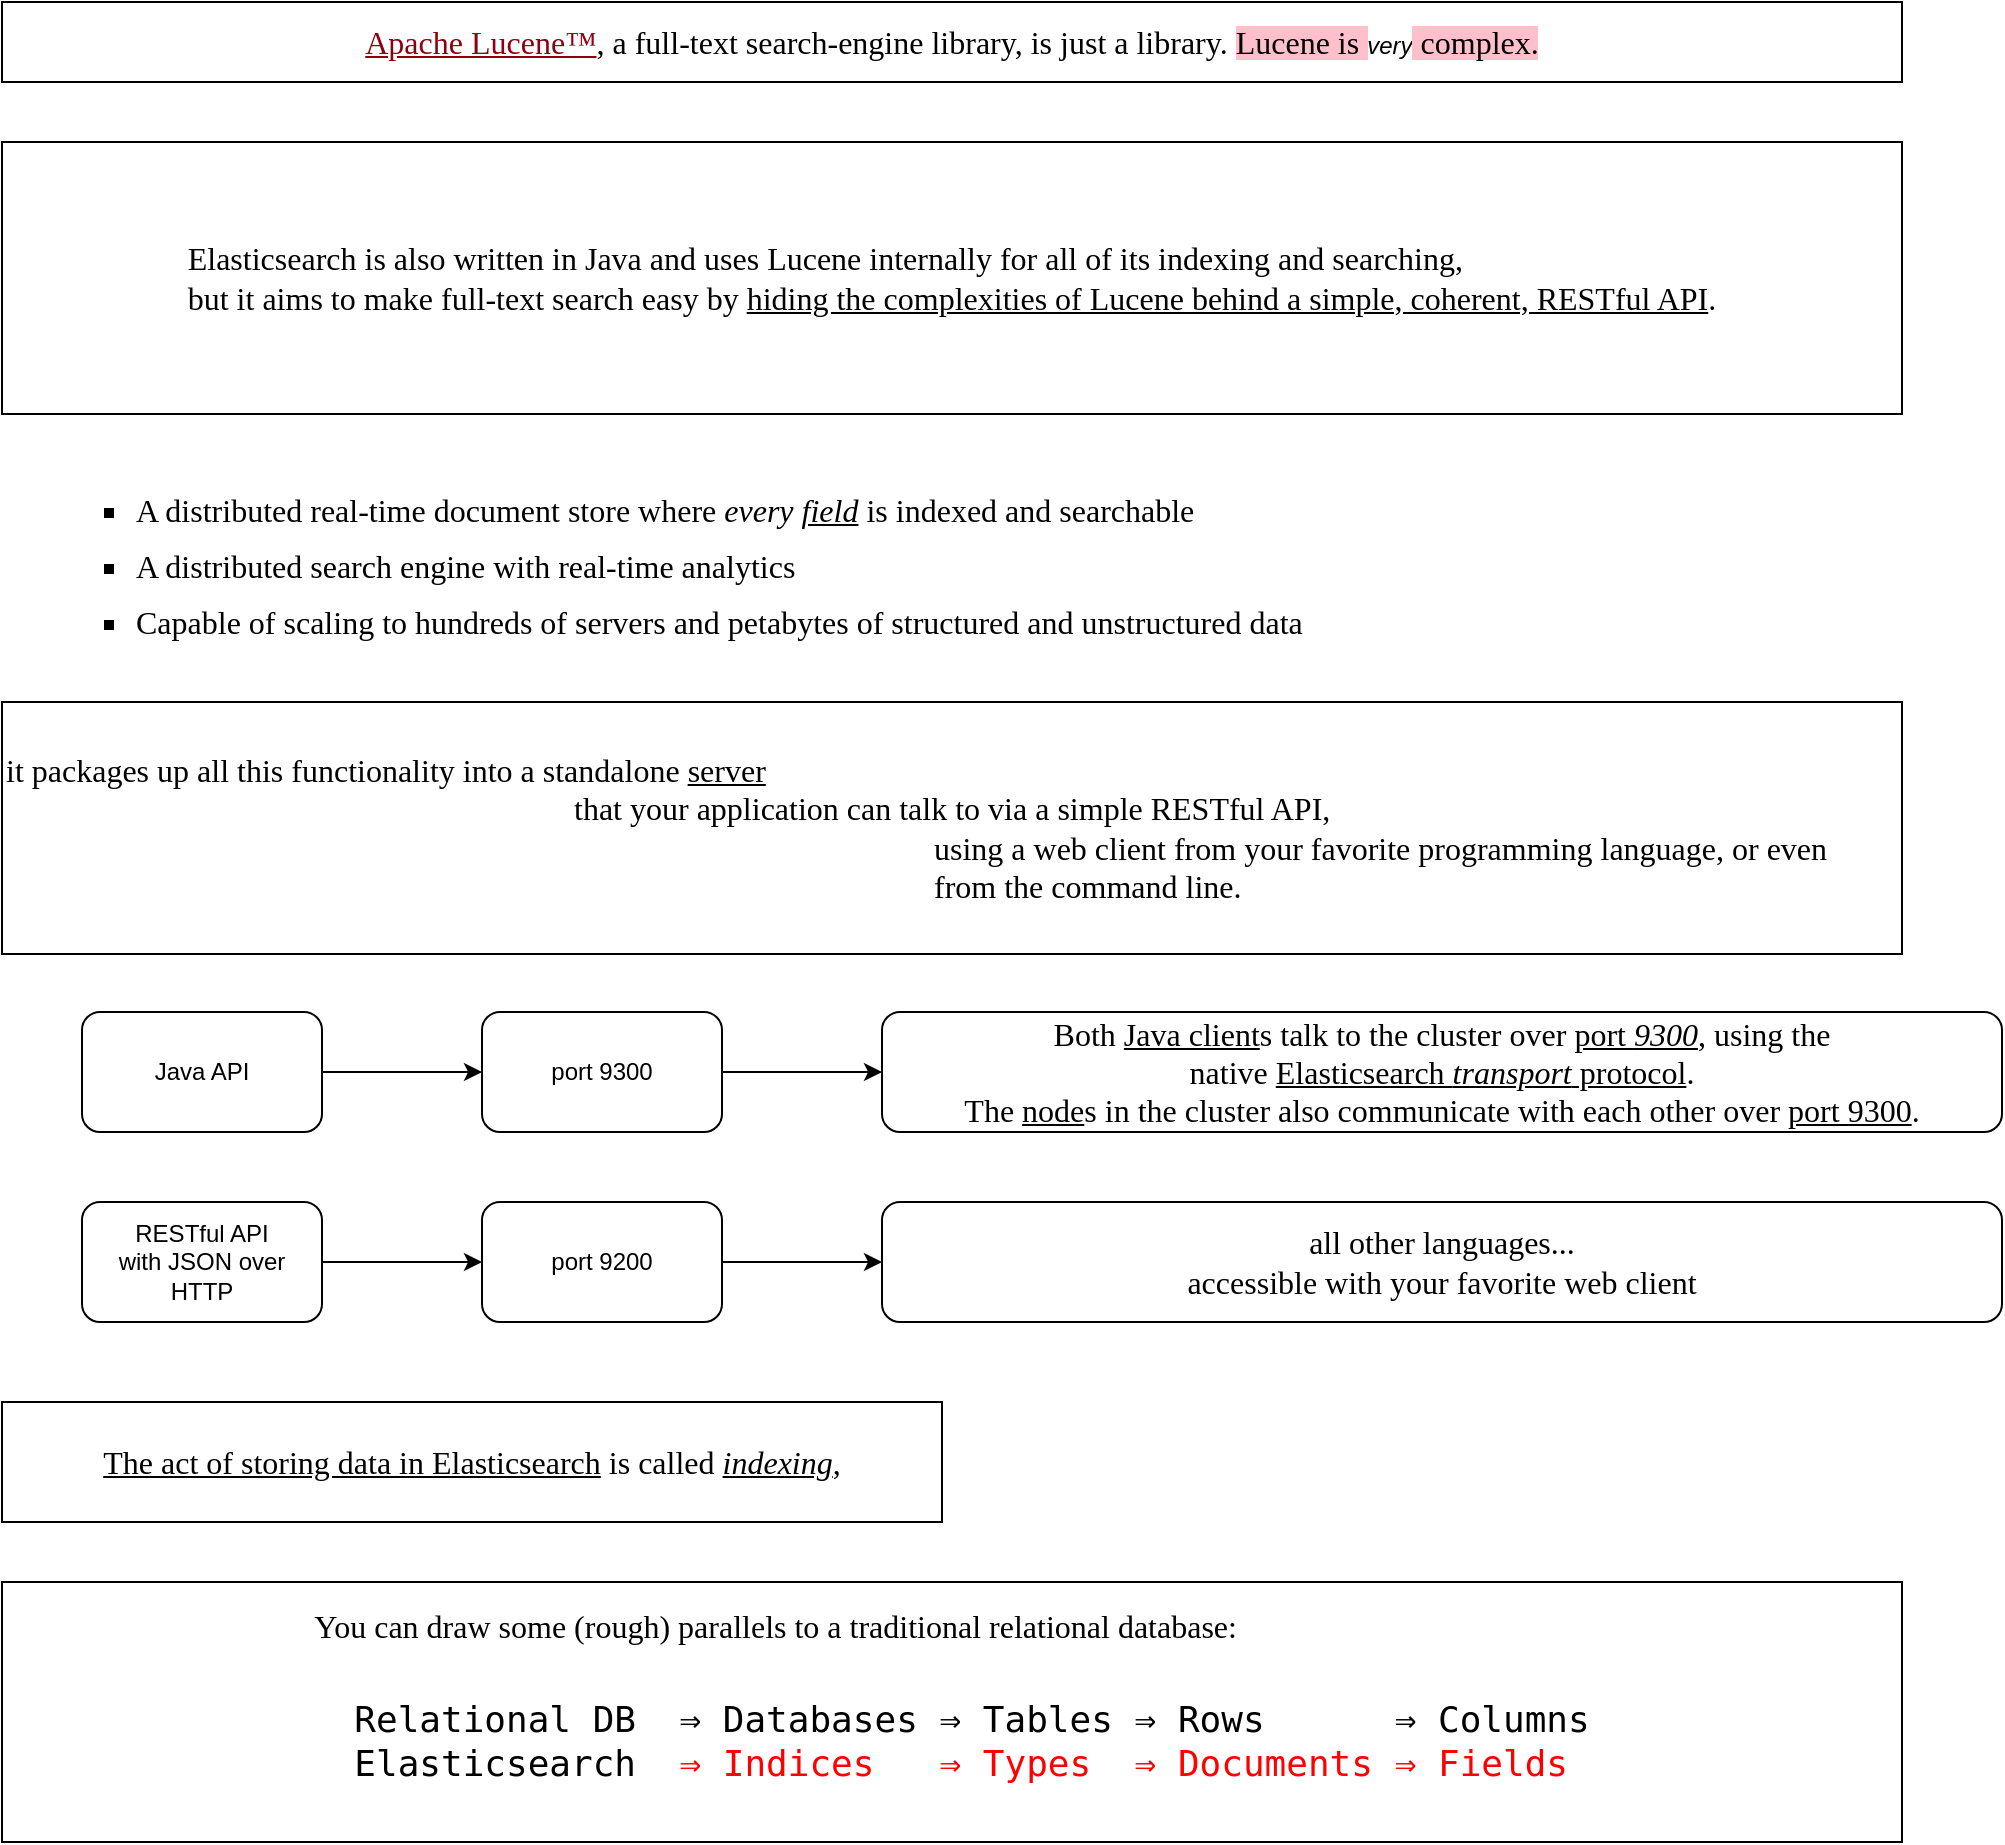 <mxfile version="14.8.0" type="device"><diagram id="fZIuPTWd5erCJSMtZS1x" name="Page-1"><mxGraphModel dx="1219" dy="1267" grid="1" gridSize="10" guides="1" tooltips="1" connect="1" arrows="1" fold="1" page="1" pageScale="1" pageWidth="1654" pageHeight="1169" math="0" shadow="0"><root><mxCell id="0"/><mxCell id="1" parent="0"/><mxCell id="dm0lHSrvUZwyCnEH5Zhq-5" value="&lt;div style=&quot;text-align: left&quot;&gt;&lt;a href=&quot;https://lucene.apache.org/core/&quot; class=&quot;calibre4&quot; style=&quot;background: transparent ; border-style: none ; border-width: 0px ; color: rgb(142 , 0 , 18) ; font-size: 16px ; margin: 0px ; outline: 0px ; padding: 0px ; vertical-align: baseline ; font-family: serif , &amp;#34;dejavuserif&amp;#34;&quot;&gt;Apache Lucene™&lt;/a&gt;&lt;span style=&quot;font-family: serif , &amp;#34;dejavuserif&amp;#34; ; font-size: 16px&quot;&gt;, a full-text search-engine library,&amp;nbsp;&lt;/span&gt;&lt;span style=&quot;font-family: serif , &amp;#34;dejavuserif&amp;#34; ; font-size: 16px&quot;&gt;is just a library.&amp;nbsp;&lt;/span&gt;&lt;span style=&quot;font-family: serif , &amp;#34;dejavuserif&amp;#34; ; font-size: 16px ; background-color: pink&quot;&gt;Lucene is&amp;nbsp;&lt;/span&gt;&lt;em class=&quot;calibre6&quot; style=&quot;font-family: inherit ; font-size: 1em ; background: transparent ; border-style: none ; border-width: 0px ; margin: 0px ; outline: 0px ; padding: 0px ; vertical-align: baseline&quot;&gt;very&lt;/em&gt;&lt;span style=&quot;font-family: serif , &amp;#34;dejavuserif&amp;#34; ; font-size: 16px ; background-color: pink&quot;&gt;&amp;nbsp;complex.&lt;/span&gt;&lt;/div&gt;" style="rounded=0;whiteSpace=wrap;html=1;" vertex="1" parent="1"><mxGeometry x="20" y="20" width="950" height="40" as="geometry"/></mxCell><mxCell id="dm0lHSrvUZwyCnEH5Zhq-7" value="&lt;div&gt;&lt;div style=&quot;text-align: left&quot;&gt;&lt;span style=&quot;font-family: serif , &amp;#34;dejavuserif&amp;#34; ; font-size: 16px&quot;&gt;Elasticsearch is also written in Java&lt;/span&gt;&lt;a id=&quot;calibre_link-1498&quot; class=&quot;calibre4&quot; style=&quot;background: transparent ; border-style: none ; border-width: 0px ; color: rgb(142 , 0 , 18) ; font-size: 16px ; margin: 0px ; outline: 0px ; padding: 0px ; vertical-align: baseline ; font-family: serif , &amp;#34;dejavuserif&amp;#34;&quot;&gt;&lt;/a&gt;&lt;span style=&quot;font-family: serif , &amp;#34;dejavuserif&amp;#34; ; font-size: 16px&quot;&gt;&amp;nbsp;and uses Lucene internally for all of its indexing and searching,&lt;/span&gt;&lt;/div&gt;&lt;span style=&quot;font-family: serif , &amp;#34;dejavuserif&amp;#34; ; font-size: 16px&quot;&gt;&lt;div style=&quot;text-align: left&quot;&gt;&lt;span&gt;but it aims to make full-text search easy by&amp;nbsp;&lt;/span&gt;&lt;u&gt;hiding the complexities of Lucene behind a simple, coherent, RESTful API&lt;/u&gt;&lt;span&gt;.&lt;/span&gt;&lt;/div&gt;&lt;/span&gt;&lt;/div&gt;" style="rounded=0;whiteSpace=wrap;html=1;" vertex="1" parent="1"><mxGeometry x="20" y="90" width="950" height="136" as="geometry"/></mxCell><mxCell id="dm0lHSrvUZwyCnEH5Zhq-9" value="&lt;ul class=&quot;stafflist&quot; style=&quot;background: transparent; border-style: none; border-width: 0px; display: block; font-size: 16px; list-style-type: square; margin: 8px 0px 8px 5px; outline: 0px; padding: 0px 0px 0px 20px; vertical-align: baseline; color: rgb(0, 0, 0); font-family: serif, dejavuserif; font-style: normal; font-weight: 400; letter-spacing: normal; text-align: left; text-indent: 0px; text-transform: none; word-spacing: 0px;&quot;&gt;&lt;li class=&quot;calibre5&quot; style=&quot;background: transparent ; border-style: none ; border-width: 0px ; display: list-item ; font-size: 1em ; margin: 0px 0px 0.25em ; outline: 0px ; padding: 0px ; text-align: left ; vertical-align: baseline&quot;&gt;&lt;p class=&quot;author&quot; style=&quot;background: transparent ; border-style: none ; border-width: 0px ; display: block ; font-size: 1em ; line-height: 20px ; margin: 8px 0px 0px ; outline: 0px ; padding: 0px ; text-align: left ; vertical-align: baseline&quot;&gt;A distributed real-time document store where&lt;span&gt;&amp;nbsp;&lt;/span&gt;&lt;em class=&quot;calibre6&quot; style=&quot;background: transparent ; border-style: none ; border-width: 0px ; font-family: inherit ; font-size: 1em ; font-style: italic ; margin: 0px ; outline: 0px ; padding: 0px ; vertical-align: baseline&quot;&gt;every&lt;span&gt;&amp;nbsp;&lt;/span&gt;&lt;u&gt;field&lt;/u&gt;&lt;/em&gt;&lt;span&gt;&amp;nbsp;&lt;/span&gt;is indexed and searchable&lt;/p&gt;&lt;/li&gt;&lt;li class=&quot;calibre5&quot; style=&quot;background: transparent ; border-style: none ; border-width: 0px ; display: list-item ; font-size: 1em ; margin: 0px 0px 0.25em ; outline: 0px ; padding: 0px ; text-align: left ; vertical-align: baseline&quot;&gt;&lt;p class=&quot;author&quot; style=&quot;background: transparent ; border-style: none ; border-width: 0px ; display: block ; font-size: 1em ; line-height: 20px ; margin: 8px 0px 0px ; outline: 0px ; padding: 0px ; text-align: left ; vertical-align: baseline&quot;&gt;A distributed search engine with real-time analytics&lt;/p&gt;&lt;/li&gt;&lt;li class=&quot;calibre5&quot; style=&quot;background: transparent ; border-style: none ; border-width: 0px ; display: list-item ; font-size: 1em ; margin: 0px 0px 0.25em ; outline: 0px ; padding: 0px ; text-align: left ; vertical-align: baseline&quot;&gt;&lt;p class=&quot;author&quot; style=&quot;background: transparent ; border-style: none ; border-width: 0px ; display: block ; font-size: 1em ; line-height: 20px ; margin: 8px 0px 0px ; outline: 0px ; padding: 0px ; text-align: left ; vertical-align: baseline&quot;&gt;Capable of scaling to hundreds of servers and petabytes of structured and unstructured data&lt;/p&gt;&lt;/li&gt;&lt;/ul&gt;" style="text;whiteSpace=wrap;html=1;" vertex="1" parent="1"><mxGeometry x="60" y="250" width="760" height="96" as="geometry"/></mxCell><mxCell id="dm0lHSrvUZwyCnEH5Zhq-11" value="&lt;span style=&quot;font-family: serif , &amp;#34;dejavuserif&amp;#34; ; font-size: 16px&quot;&gt;it packages up all this functionality into a standalone&amp;nbsp;&lt;/span&gt;&lt;u style=&quot;font-family: serif , &amp;#34;dejavuserif&amp;#34; ; font-size: 16px&quot;&gt;server&lt;/u&gt;&lt;br style=&quot;font-family: serif , &amp;#34;dejavuserif&amp;#34; ; font-size: 16px&quot;&gt;&lt;span style=&quot;font-family: serif , &amp;#34;dejavuserif&amp;#34; ; font-size: 16px&quot;&gt;&amp;nbsp; &amp;nbsp; &amp;nbsp; &amp;nbsp; &amp;nbsp; &amp;nbsp; &amp;nbsp; &amp;nbsp; &amp;nbsp; &amp;nbsp; &amp;nbsp; &amp;nbsp; &amp;nbsp; &amp;nbsp; &amp;nbsp; &amp;nbsp; &amp;nbsp; &amp;nbsp; &amp;nbsp; &amp;nbsp; &amp;nbsp; &amp;nbsp; &amp;nbsp; &amp;nbsp; &amp;nbsp; &amp;nbsp; &amp;nbsp; &amp;nbsp; &amp;nbsp; &amp;nbsp; &amp;nbsp; &amp;nbsp; &amp;nbsp; &amp;nbsp; &amp;nbsp; &amp;nbsp;that your application can talk to via a simple RESTful API,&amp;nbsp;&lt;br&gt;&amp;nbsp; &amp;nbsp; &amp;nbsp; &amp;nbsp; &amp;nbsp; &amp;nbsp; &amp;nbsp; &amp;nbsp; &amp;nbsp; &amp;nbsp; &amp;nbsp; &amp;nbsp; &amp;nbsp; &amp;nbsp; &amp;nbsp; &amp;nbsp; &amp;nbsp; &amp;nbsp; &amp;nbsp; &amp;nbsp; &amp;nbsp; &amp;nbsp; &amp;nbsp; &amp;nbsp; &amp;nbsp; &amp;nbsp; &amp;nbsp; &amp;nbsp; &amp;nbsp; &amp;nbsp; &amp;nbsp; &amp;nbsp; &amp;nbsp; &amp;nbsp; &amp;nbsp; &amp;nbsp; &amp;nbsp; &amp;nbsp; &amp;nbsp; &amp;nbsp; &amp;nbsp; &amp;nbsp; &amp;nbsp; &amp;nbsp; &amp;nbsp; &amp;nbsp; &amp;nbsp; &amp;nbsp; &amp;nbsp; &amp;nbsp; &amp;nbsp; &amp;nbsp; &amp;nbsp; &amp;nbsp; &amp;nbsp; &amp;nbsp; &amp;nbsp; &amp;nbsp; using a web client from your favorite programming language, or even&lt;br&gt;&amp;nbsp; &amp;nbsp; &amp;nbsp; &amp;nbsp; &amp;nbsp; &amp;nbsp; &amp;nbsp; &amp;nbsp; &amp;nbsp; &amp;nbsp; &amp;nbsp; &amp;nbsp; &amp;nbsp; &amp;nbsp; &amp;nbsp; &amp;nbsp; &amp;nbsp; &amp;nbsp; &amp;nbsp; &amp;nbsp; &amp;nbsp; &amp;nbsp; &amp;nbsp; &amp;nbsp; &amp;nbsp; &amp;nbsp; &amp;nbsp; &amp;nbsp; &amp;nbsp; &amp;nbsp; &amp;nbsp; &amp;nbsp; &amp;nbsp; &amp;nbsp; &amp;nbsp; &amp;nbsp; &amp;nbsp; &amp;nbsp; &amp;nbsp; &amp;nbsp; &amp;nbsp; &amp;nbsp; &amp;nbsp; &amp;nbsp; &amp;nbsp; &amp;nbsp; &amp;nbsp; &amp;nbsp; &amp;nbsp; &amp;nbsp; &amp;nbsp; &amp;nbsp; &amp;nbsp; &amp;nbsp; &amp;nbsp; &amp;nbsp; &amp;nbsp; &amp;nbsp;&amp;nbsp;from the command line.&lt;/span&gt;" style="rounded=0;whiteSpace=wrap;html=1;align=left;" vertex="1" parent="1"><mxGeometry x="20" y="370" width="950" height="126" as="geometry"/></mxCell><mxCell id="dm0lHSrvUZwyCnEH5Zhq-14" value="" style="edgeStyle=orthogonalEdgeStyle;rounded=0;orthogonalLoop=1;jettySize=auto;html=1;" edge="1" parent="1" source="dm0lHSrvUZwyCnEH5Zhq-12" target="dm0lHSrvUZwyCnEH5Zhq-13"><mxGeometry relative="1" as="geometry"/></mxCell><mxCell id="dm0lHSrvUZwyCnEH5Zhq-12" value="Java API" style="rounded=1;whiteSpace=wrap;html=1;" vertex="1" parent="1"><mxGeometry x="60" y="525" width="120" height="60" as="geometry"/></mxCell><mxCell id="dm0lHSrvUZwyCnEH5Zhq-16" value="" style="edgeStyle=orthogonalEdgeStyle;rounded=0;orthogonalLoop=1;jettySize=auto;html=1;" edge="1" parent="1" source="dm0lHSrvUZwyCnEH5Zhq-13" target="dm0lHSrvUZwyCnEH5Zhq-15"><mxGeometry relative="1" as="geometry"/></mxCell><mxCell id="dm0lHSrvUZwyCnEH5Zhq-13" value="port 9300" style="whiteSpace=wrap;html=1;rounded=1;" vertex="1" parent="1"><mxGeometry x="260" y="525" width="120" height="60" as="geometry"/></mxCell><mxCell id="dm0lHSrvUZwyCnEH5Zhq-15" value="&lt;span style=&quot;font-family: serif , &amp;#34;dejavuserif&amp;#34; ; font-size: 16px ; text-align: left&quot;&gt;Both&amp;nbsp;&lt;/span&gt;&lt;u style=&quot;font-family: serif , &amp;#34;dejavuserif&amp;#34; ; font-size: 16px ; text-align: left&quot;&gt;Java client&lt;/u&gt;&lt;span style=&quot;font-family: serif , &amp;#34;dejavuserif&amp;#34; ; font-size: 16px ; text-align: left&quot;&gt;s talk to the cluster over&amp;nbsp;&lt;/span&gt;&lt;u style=&quot;font-family: serif , &amp;#34;dejavuserif&amp;#34; ; font-size: 16px ; text-align: left&quot;&gt;port&amp;nbsp;&lt;em class=&quot;calibre6&quot; style=&quot;background: transparent ; border-style: none ; border-width: 0px ; font-family: inherit ; font-size: 1em ; margin: 0px ; outline: 0px ; padding: 0px ; vertical-align: baseline&quot;&gt;9300&lt;/em&gt;&lt;/u&gt;&lt;span style=&quot;font-family: serif , &amp;#34;dejavuserif&amp;#34; ; font-size: 16px ; text-align: left&quot;&gt;, using&lt;/span&gt;&lt;a id=&quot;calibre_link-1522&quot; class=&quot;calibre4&quot; style=&quot;background: transparent ; border-style: none ; border-width: 0px ; color: rgb(142 , 0 , 18) ; font-size: 16px ; margin: 0px ; outline: 0px ; padding: 0px ; vertical-align: baseline ; font-family: serif , &amp;#34;dejavuserif&amp;#34; ; text-align: left&quot;&gt;&lt;/a&gt;&lt;span style=&quot;font-family: serif , &amp;#34;dejavuserif&amp;#34; ; font-size: 16px ; text-align: left&quot;&gt;&amp;nbsp;the native&amp;nbsp;&lt;/span&gt;&lt;u style=&quot;font-family: serif , &amp;#34;dejavuserif&amp;#34; ; font-size: 16px ; text-align: left&quot;&gt;Elasticsearch&amp;nbsp;&lt;em class=&quot;calibre6&quot; style=&quot;background: transparent ; border-style: none ; border-width: 0px ; font-family: inherit ; font-size: 1em ; margin: 0px ; outline: 0px ; padding: 0px ; vertical-align: baseline&quot;&gt;transport&lt;/em&gt;&amp;nbsp;protocol&lt;/u&gt;&lt;span style=&quot;font-family: serif , &amp;#34;dejavuserif&amp;#34; ; font-size: 16px ; text-align: left&quot;&gt;.&lt;/span&gt;&lt;br style=&quot;font-family: serif , &amp;#34;dejavuserif&amp;#34; ; font-size: 16px ; text-align: left&quot;&gt;&lt;span style=&quot;font-family: serif , &amp;#34;dejavuserif&amp;#34; ; font-size: 16px ; text-align: left&quot;&gt;The&amp;nbsp;&lt;/span&gt;&lt;u style=&quot;font-family: serif , &amp;#34;dejavuserif&amp;#34; ; font-size: 16px ; text-align: left&quot;&gt;node&lt;/u&gt;&lt;span style=&quot;font-family: serif , &amp;#34;dejavuserif&amp;#34; ; font-size: 16px ; text-align: left&quot;&gt;s in the cluster also communicate with each other over&amp;nbsp;&lt;/span&gt;&lt;u style=&quot;font-family: serif , &amp;#34;dejavuserif&amp;#34; ; font-size: 16px ; text-align: left&quot;&gt;port 9300&lt;/u&gt;&lt;span style=&quot;font-family: serif , &amp;#34;dejavuserif&amp;#34; ; font-size: 16px ; text-align: left&quot;&gt;.&lt;/span&gt;" style="whiteSpace=wrap;html=1;rounded=1;" vertex="1" parent="1"><mxGeometry x="460" y="525" width="560" height="60" as="geometry"/></mxCell><mxCell id="dm0lHSrvUZwyCnEH5Zhq-19" value="" style="edgeStyle=orthogonalEdgeStyle;rounded=0;orthogonalLoop=1;jettySize=auto;html=1;" edge="1" parent="1" source="dm0lHSrvUZwyCnEH5Zhq-17" target="dm0lHSrvUZwyCnEH5Zhq-18"><mxGeometry relative="1" as="geometry"/></mxCell><mxCell id="dm0lHSrvUZwyCnEH5Zhq-17" value="RESTful API&lt;br&gt;with JSON over HTTP" style="rounded=1;whiteSpace=wrap;html=1;" vertex="1" parent="1"><mxGeometry x="60" y="620" width="120" height="60" as="geometry"/></mxCell><mxCell id="dm0lHSrvUZwyCnEH5Zhq-21" value="" style="edgeStyle=orthogonalEdgeStyle;rounded=0;orthogonalLoop=1;jettySize=auto;html=1;" edge="1" parent="1" source="dm0lHSrvUZwyCnEH5Zhq-18" target="dm0lHSrvUZwyCnEH5Zhq-20"><mxGeometry relative="1" as="geometry"/></mxCell><mxCell id="dm0lHSrvUZwyCnEH5Zhq-18" value="port 9200" style="rounded=1;whiteSpace=wrap;html=1;" vertex="1" parent="1"><mxGeometry x="260" y="620" width="120" height="60" as="geometry"/></mxCell><mxCell id="dm0lHSrvUZwyCnEH5Zhq-20" value="&lt;span style=&quot;text-align: left&quot;&gt;&lt;font face=&quot;serif, dejavuserif&quot;&gt;&lt;span style=&quot;font-size: 16px&quot;&gt;all other languages...&lt;/span&gt;&lt;/font&gt;&lt;br&gt;&lt;font face=&quot;serif, dejavuserif&quot;&gt;&lt;span style=&quot;font-size: 16px&quot;&gt;accessible with your favorite web client&lt;/span&gt;&lt;/font&gt;&lt;br&gt;&lt;/span&gt;" style="rounded=1;whiteSpace=wrap;html=1;" vertex="1" parent="1"><mxGeometry x="460" y="620" width="560" height="60" as="geometry"/></mxCell><mxCell id="dm0lHSrvUZwyCnEH5Zhq-24" value="&lt;u style=&quot;font-family: serif , &amp;#34;dejavuserif&amp;#34; ; font-size: 16px ; text-align: left&quot;&gt;The act of storing data in Elasticsearch&lt;/u&gt;&lt;span style=&quot;font-family: serif , &amp;#34;dejavuserif&amp;#34; ; font-size: 16px ; text-align: left&quot;&gt;&amp;nbsp;is called&amp;nbsp;&lt;/span&gt;&lt;em class=&quot;calibre6&quot; style=&quot;background: transparent ; border-style: none ; border-width: 0px ; font-family: serif , &amp;#34;dejavuserif&amp;#34; ; font-size: 16px ; margin: 0px ; outline: 0px ; padding: 0px ; vertical-align: baseline ; text-align: left&quot;&gt;&lt;u&gt;indexing&lt;/u&gt;&lt;/em&gt;&lt;span style=&quot;font-family: serif , &amp;#34;dejavuserif&amp;#34; ; font-size: 16px ; text-align: left&quot;&gt;,&lt;/span&gt;" style="rounded=0;whiteSpace=wrap;html=1;" vertex="1" parent="1"><mxGeometry x="20" y="720" width="470" height="60" as="geometry"/></mxCell><mxCell id="dm0lHSrvUZwyCnEH5Zhq-25" value="&lt;p class=&quot;author&quot; style=&quot;background: transparent ; border-style: none ; border-width: 0px ; font-size: 16px ; line-height: 20px ; margin: 8px 0px 0px ; outline: 0px ; padding: 0px ; text-align: left ; vertical-align: baseline ; font-family: serif , &amp;#34;dejavuserif&amp;#34;&quot;&gt;You can draw some (rough) parallels to a traditional relational database:&lt;br&gt;&lt;/p&gt;&lt;pre class=&quot;calibre20&quot; style=&quot;background: transparent ; border-style: none ; border-width: 0px ; font-family: &amp;#34;ubuntu mono&amp;#34; , monospace ; margin-top: 25px ; margin-bottom: 25px ; margin-left: 20px ; outline: 0px ; padding: 0px ; vertical-align: baseline ; text-align: left&quot;&gt;&lt;font style=&quot;font-size: 18px&quot;&gt;Relational DB  ⇒ Databases ⇒ Tables ⇒ Rows      ⇒ Columns&lt;br&gt;Elasticsearch  &lt;font color=&quot;#ff0000&quot;&gt;⇒ Indices   ⇒ Types  ⇒ Documents ⇒ Fields&lt;/font&gt;&lt;/font&gt;&lt;/pre&gt;" style="rounded=0;whiteSpace=wrap;html=1;" vertex="1" parent="1"><mxGeometry x="20" y="810" width="950" height="130" as="geometry"/></mxCell></root></mxGraphModel></diagram></mxfile>